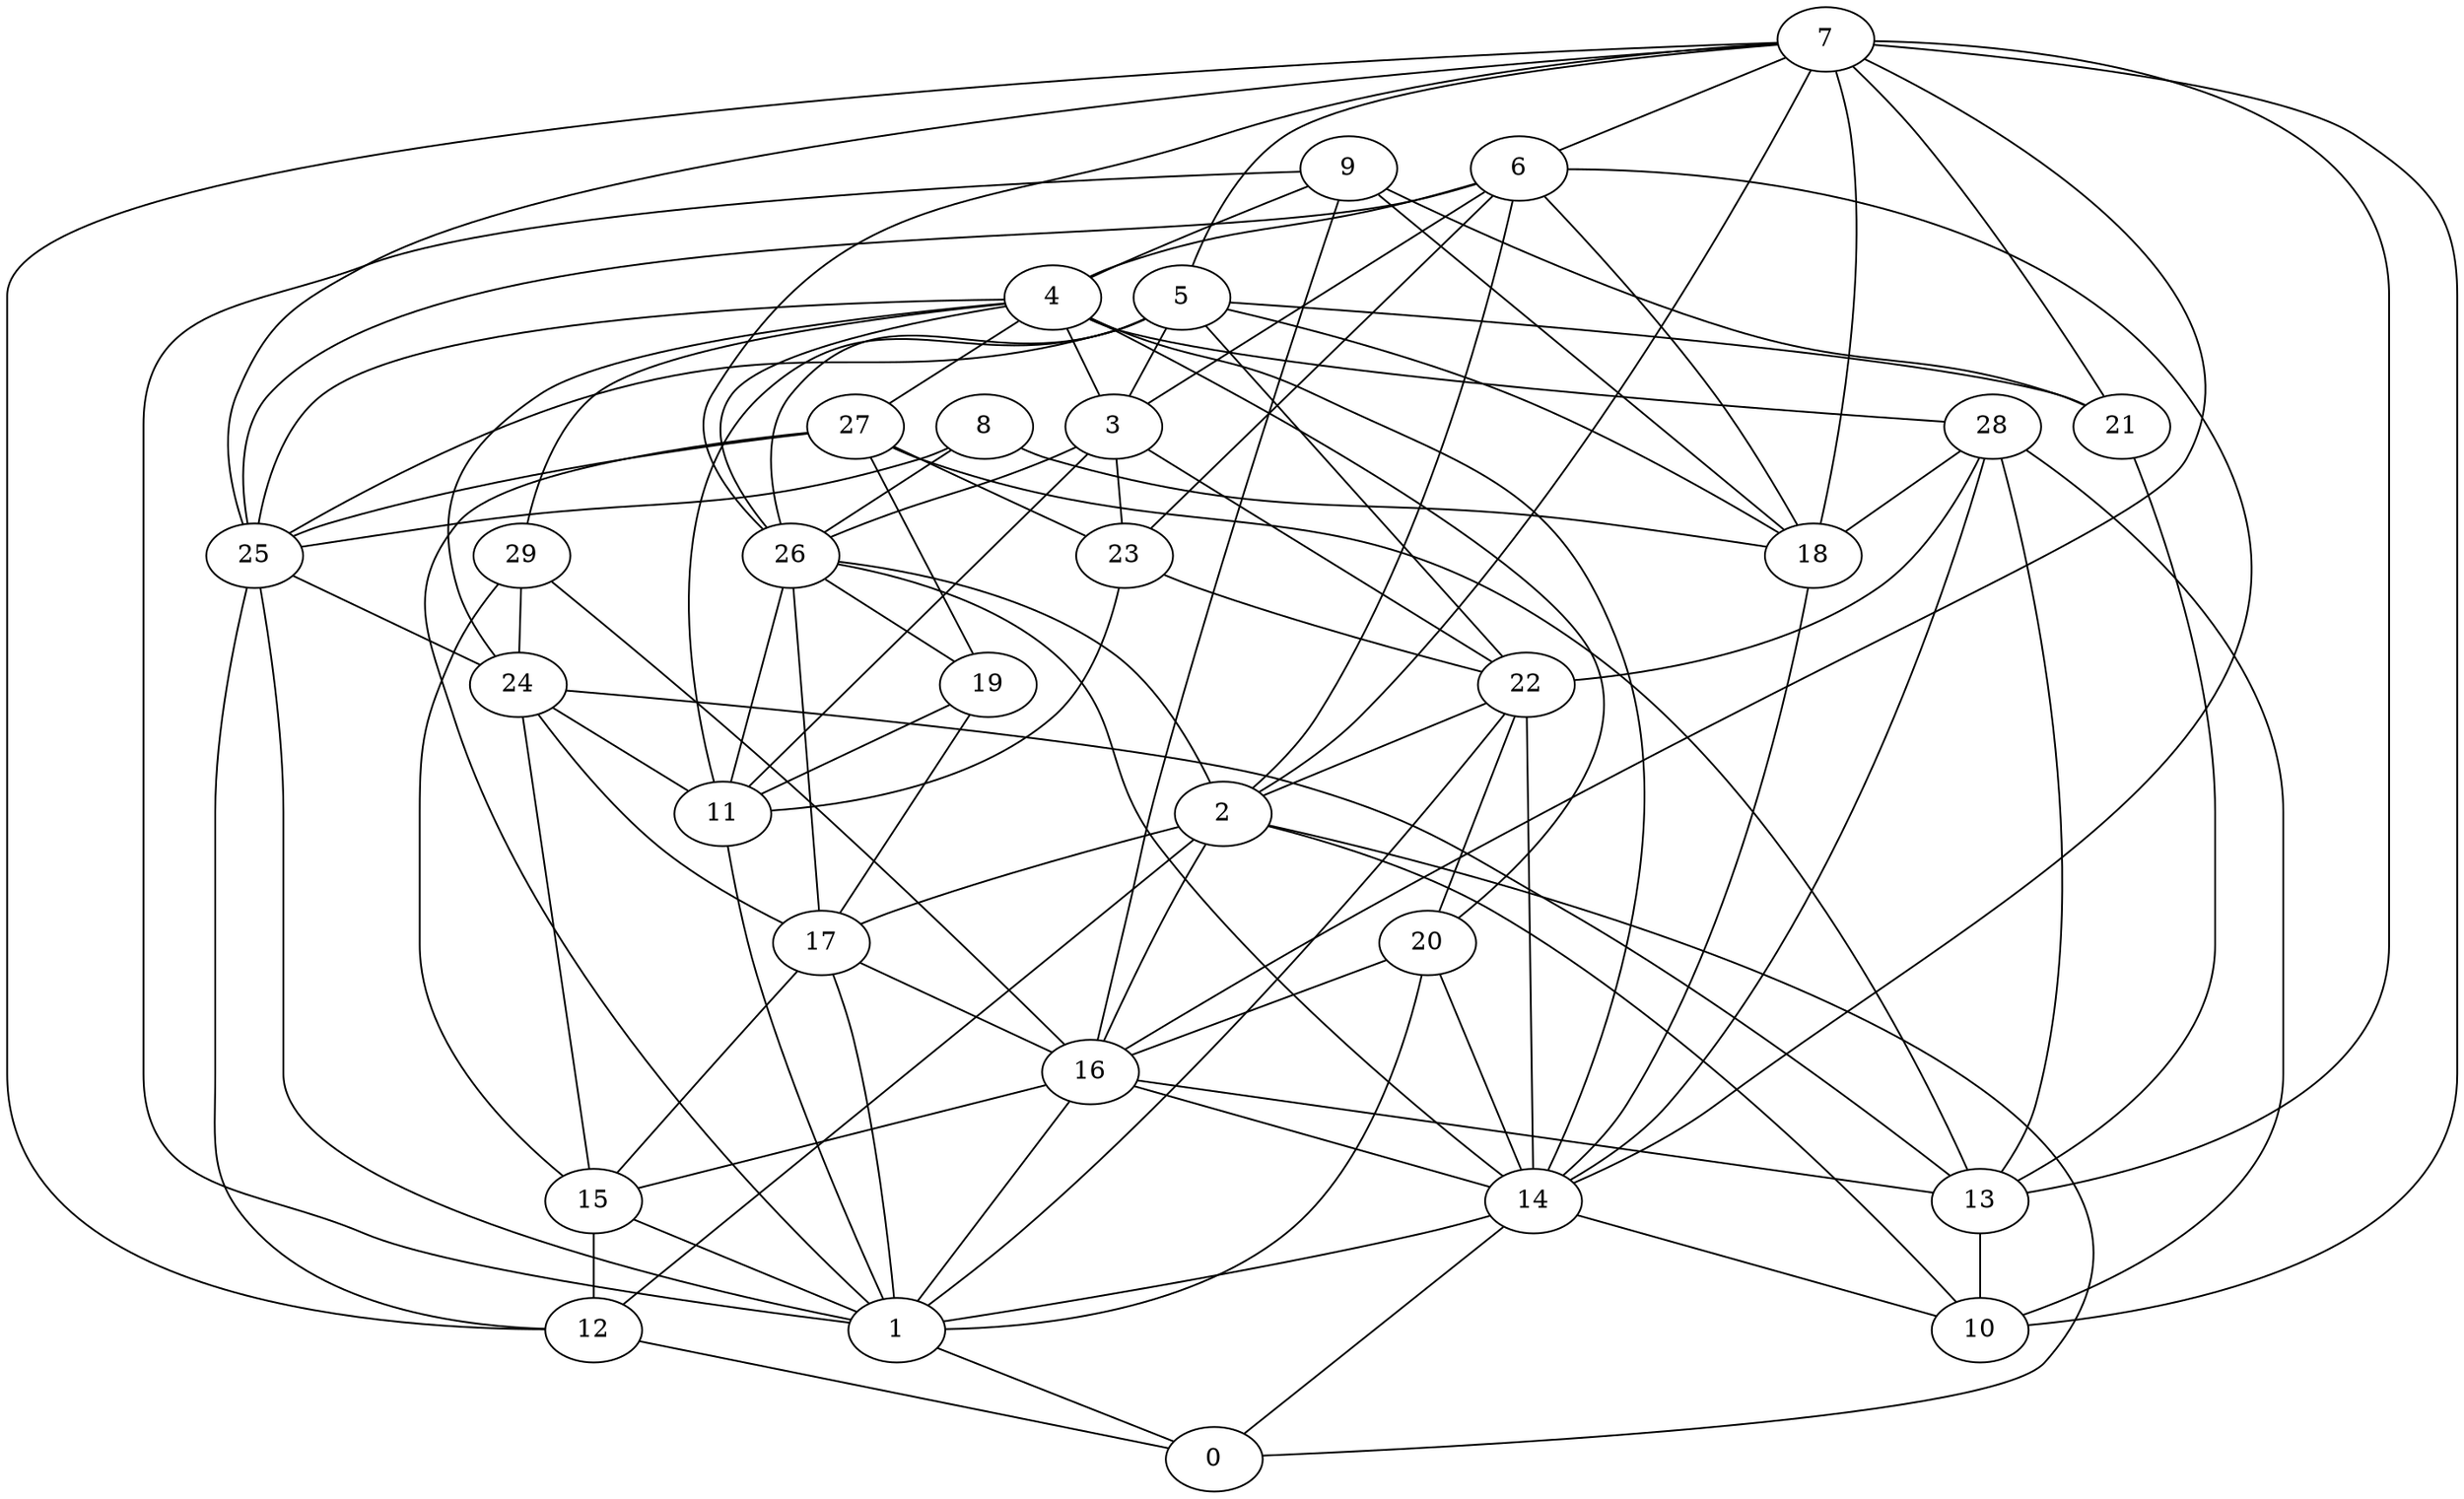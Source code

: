 digraph GG_graph {

subgraph G_graph {
edge [color = black]
"8" -> "26" [dir = none]
"8" -> "18" [dir = none]
"8" -> "25" [dir = none]
"27" -> "19" [dir = none]
"27" -> "1" [dir = none]
"27" -> "13" [dir = none]
"27" -> "25" [dir = none]
"27" -> "23" [dir = none]
"22" -> "1" [dir = none]
"22" -> "2" [dir = none]
"22" -> "20" [dir = none]
"22" -> "14" [dir = none]
"9" -> "4" [dir = none]
"9" -> "16" [dir = none]
"9" -> "21" [dir = none]
"9" -> "18" [dir = none]
"9" -> "1" [dir = none]
"1" -> "0" [dir = none]
"28" -> "22" [dir = none]
"28" -> "10" [dir = none]
"28" -> "13" [dir = none]
"28" -> "14" [dir = none]
"28" -> "18" [dir = none]
"7" -> "12" [dir = none]
"7" -> "25" [dir = none]
"7" -> "2" [dir = none]
"7" -> "26" [dir = none]
"7" -> "13" [dir = none]
"7" -> "5" [dir = none]
"7" -> "18" [dir = none]
"7" -> "16" [dir = none]
"7" -> "21" [dir = none]
"7" -> "10" [dir = none]
"7" -> "6" [dir = none]
"17" -> "1" [dir = none]
"16" -> "15" [dir = none]
"16" -> "1" [dir = none]
"16" -> "14" [dir = none]
"16" -> "13" [dir = none]
"14" -> "10" [dir = none]
"14" -> "0" [dir = none]
"26" -> "14" [dir = none]
"26" -> "2" [dir = none]
"26" -> "19" [dir = none]
"26" -> "11" [dir = none]
"11" -> "1" [dir = none]
"5" -> "25" [dir = none]
"5" -> "11" [dir = none]
"5" -> "21" [dir = none]
"5" -> "3" [dir = none]
"5" -> "18" [dir = none]
"5" -> "26" [dir = none]
"19" -> "11" [dir = none]
"3" -> "26" [dir = none]
"3" -> "23" [dir = none]
"3" -> "22" [dir = none]
"6" -> "14" [dir = none]
"6" -> "23" [dir = none]
"6" -> "3" [dir = none]
"6" -> "4" [dir = none]
"4" -> "29" [dir = none]
"4" -> "20" [dir = none]
"4" -> "25" [dir = none]
"4" -> "24" [dir = none]
"4" -> "26" [dir = none]
"4" -> "27" [dir = none]
"4" -> "28" [dir = none]
"20" -> "16" [dir = none]
"15" -> "1" [dir = none]
"15" -> "12" [dir = none]
"13" -> "10" [dir = none]
"29" -> "16" [dir = none]
"29" -> "15" [dir = none]
"21" -> "13" [dir = none]
"23" -> "11" [dir = none]
"23" -> "22" [dir = none]
"12" -> "0" [dir = none]
"2" -> "16" [dir = none]
"2" -> "10" [dir = none]
"2" -> "0" [dir = none]
"2" -> "12" [dir = none]
"2" -> "17" [dir = none]
"25" -> "12" [dir = none]
"24" -> "17" [dir = none]
"24" -> "15" [dir = none]
"24" -> "11" [dir = none]
"24" -> "13" [dir = none]
"26" -> "17" [dir = none]
"29" -> "24" [dir = none]
"25" -> "24" [dir = none]
"14" -> "1" [dir = none]
"6" -> "18" [dir = none]
"18" -> "14" [dir = none]
"6" -> "2" [dir = none]
"17" -> "16" [dir = none]
"4" -> "3" [dir = none]
"6" -> "25" [dir = none]
"5" -> "22" [dir = none]
"19" -> "17" [dir = none]
"20" -> "14" [dir = none]
"17" -> "15" [dir = none]
"25" -> "1" [dir = none]
"3" -> "11" [dir = none]
"20" -> "1" [dir = none]
"4" -> "14" [dir = none]
}

}

